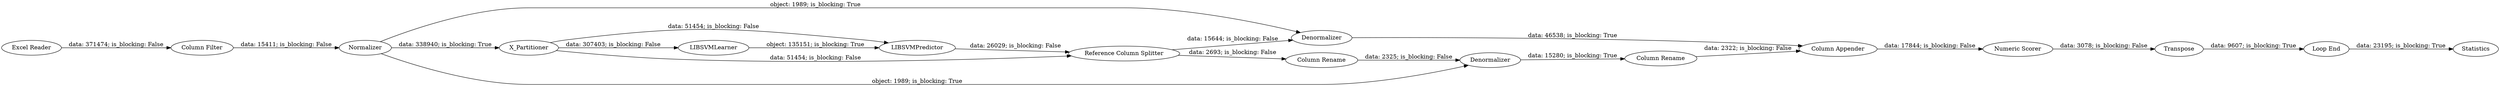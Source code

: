 digraph {
	"1016952780570159731_33" [label="Numeric Scorer"]
	"1016952780570159731_28" [label=Denormalizer]
	"1016952780570159731_72" [label="Loop End"]
	"1016952780570159731_30" [label="Column Rename"]
	"1016952780570159731_59" [label=Transpose]
	"1016952780570159731_80" [label=Statistics]
	"1016952780570159731_31" [label="Column Rename"]
	"1016952780570159731_140" [label=LIBSVMPredictor]
	"1016952780570159731_34" [label="Excel Reader"]
	"1016952780570159731_142" [label="Column Filter"]
	"1016952780570159731_29" [label=Denormalizer]
	"1016952780570159731_26" [label=Normalizer]
	"1016952780570159731_139" [label=LIBSVMLearner]
	"1016952780570159731_81" [label=X_Partitioner]
	"1016952780570159731_27" [label="Reference Column Splitter"]
	"1016952780570159731_32" [label="Column Appender"]
	"1016952780570159731_33" -> "1016952780570159731_59" [label="data: 3078; is_blocking: False"]
	"1016952780570159731_81" -> "1016952780570159731_140" [label="data: 51454; is_blocking: False"]
	"1016952780570159731_27" -> "1016952780570159731_30" [label="data: 2693; is_blocking: False"]
	"1016952780570159731_142" -> "1016952780570159731_26" [label="data: 15411; is_blocking: False"]
	"1016952780570159731_26" -> "1016952780570159731_81" [label="data: 338940; is_blocking: True"]
	"1016952780570159731_26" -> "1016952780570159731_28" [label="object: 1989; is_blocking: True"]
	"1016952780570159731_26" -> "1016952780570159731_29" [label="object: 1989; is_blocking: True"]
	"1016952780570159731_59" -> "1016952780570159731_72" [label="data: 9607; is_blocking: True"]
	"1016952780570159731_34" -> "1016952780570159731_142" [label="data: 371474; is_blocking: False"]
	"1016952780570159731_27" -> "1016952780570159731_28" [label="data: 15644; is_blocking: False"]
	"1016952780570159731_28" -> "1016952780570159731_32" [label="data: 46538; is_blocking: True"]
	"1016952780570159731_81" -> "1016952780570159731_139" [label="data: 307403; is_blocking: False"]
	"1016952780570159731_72" -> "1016952780570159731_80" [label="data: 23195; is_blocking: True"]
	"1016952780570159731_31" -> "1016952780570159731_32" [label="data: 2322; is_blocking: False"]
	"1016952780570159731_140" -> "1016952780570159731_27" [label="data: 26029; is_blocking: False"]
	"1016952780570159731_30" -> "1016952780570159731_29" [label="data: 2325; is_blocking: False"]
	"1016952780570159731_81" -> "1016952780570159731_27" [label="data: 51454; is_blocking: False"]
	"1016952780570159731_32" -> "1016952780570159731_33" [label="data: 17844; is_blocking: False"]
	"1016952780570159731_29" -> "1016952780570159731_31" [label="data: 15280; is_blocking: True"]
	"1016952780570159731_139" -> "1016952780570159731_140" [label="object: 135151; is_blocking: True"]
	rankdir=LR
}
